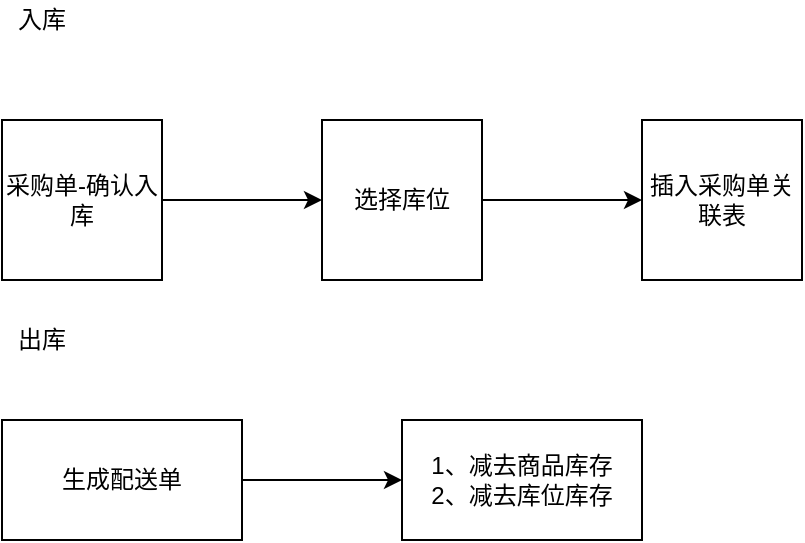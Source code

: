 <mxfile version="14.5.8" type="github">
  <diagram id="SXEYLcMqSf7-T7kPatKO" name="Page-1">
    <mxGraphModel dx="981" dy="524" grid="1" gridSize="10" guides="1" tooltips="1" connect="1" arrows="1" fold="1" page="1" pageScale="1" pageWidth="827" pageHeight="1169" math="0" shadow="0">
      <root>
        <mxCell id="0" />
        <mxCell id="1" parent="0" />
        <mxCell id="fBSgZwWfRKQs4gMfS5-9-3" value="" style="edgeStyle=orthogonalEdgeStyle;rounded=0;orthogonalLoop=1;jettySize=auto;html=1;" edge="1" parent="1" source="fBSgZwWfRKQs4gMfS5-9-1" target="fBSgZwWfRKQs4gMfS5-9-2">
          <mxGeometry relative="1" as="geometry" />
        </mxCell>
        <mxCell id="fBSgZwWfRKQs4gMfS5-9-1" value="采购单-确认入库" style="whiteSpace=wrap;html=1;aspect=fixed;" vertex="1" parent="1">
          <mxGeometry x="130" y="250" width="80" height="80" as="geometry" />
        </mxCell>
        <mxCell id="fBSgZwWfRKQs4gMfS5-9-5" value="" style="edgeStyle=orthogonalEdgeStyle;rounded=0;orthogonalLoop=1;jettySize=auto;html=1;" edge="1" parent="1" source="fBSgZwWfRKQs4gMfS5-9-2" target="fBSgZwWfRKQs4gMfS5-9-4">
          <mxGeometry relative="1" as="geometry" />
        </mxCell>
        <mxCell id="fBSgZwWfRKQs4gMfS5-9-2" value="选择库位" style="whiteSpace=wrap;html=1;aspect=fixed;" vertex="1" parent="1">
          <mxGeometry x="290" y="250" width="80" height="80" as="geometry" />
        </mxCell>
        <mxCell id="fBSgZwWfRKQs4gMfS5-9-4" value="插入采购单关联表" style="whiteSpace=wrap;html=1;aspect=fixed;" vertex="1" parent="1">
          <mxGeometry x="450" y="250" width="80" height="80" as="geometry" />
        </mxCell>
        <mxCell id="fBSgZwWfRKQs4gMfS5-9-6" value="入库" style="text;html=1;strokeColor=none;fillColor=none;align=center;verticalAlign=middle;whiteSpace=wrap;rounded=0;" vertex="1" parent="1">
          <mxGeometry x="130" y="190" width="40" height="20" as="geometry" />
        </mxCell>
        <mxCell id="fBSgZwWfRKQs4gMfS5-9-7" value="出库" style="text;html=1;strokeColor=none;fillColor=none;align=center;verticalAlign=middle;whiteSpace=wrap;rounded=0;" vertex="1" parent="1">
          <mxGeometry x="130" y="350" width="40" height="20" as="geometry" />
        </mxCell>
        <mxCell id="fBSgZwWfRKQs4gMfS5-9-10" value="" style="edgeStyle=orthogonalEdgeStyle;rounded=0;orthogonalLoop=1;jettySize=auto;html=1;" edge="1" parent="1" source="fBSgZwWfRKQs4gMfS5-9-8" target="fBSgZwWfRKQs4gMfS5-9-9">
          <mxGeometry relative="1" as="geometry" />
        </mxCell>
        <mxCell id="fBSgZwWfRKQs4gMfS5-9-8" value="生成配送单" style="rounded=0;whiteSpace=wrap;html=1;" vertex="1" parent="1">
          <mxGeometry x="130" y="400" width="120" height="60" as="geometry" />
        </mxCell>
        <mxCell id="fBSgZwWfRKQs4gMfS5-9-9" value="1、减去商品库存&lt;br&gt;2、减去库位库存" style="rounded=0;whiteSpace=wrap;html=1;" vertex="1" parent="1">
          <mxGeometry x="330" y="400" width="120" height="60" as="geometry" />
        </mxCell>
      </root>
    </mxGraphModel>
  </diagram>
</mxfile>
